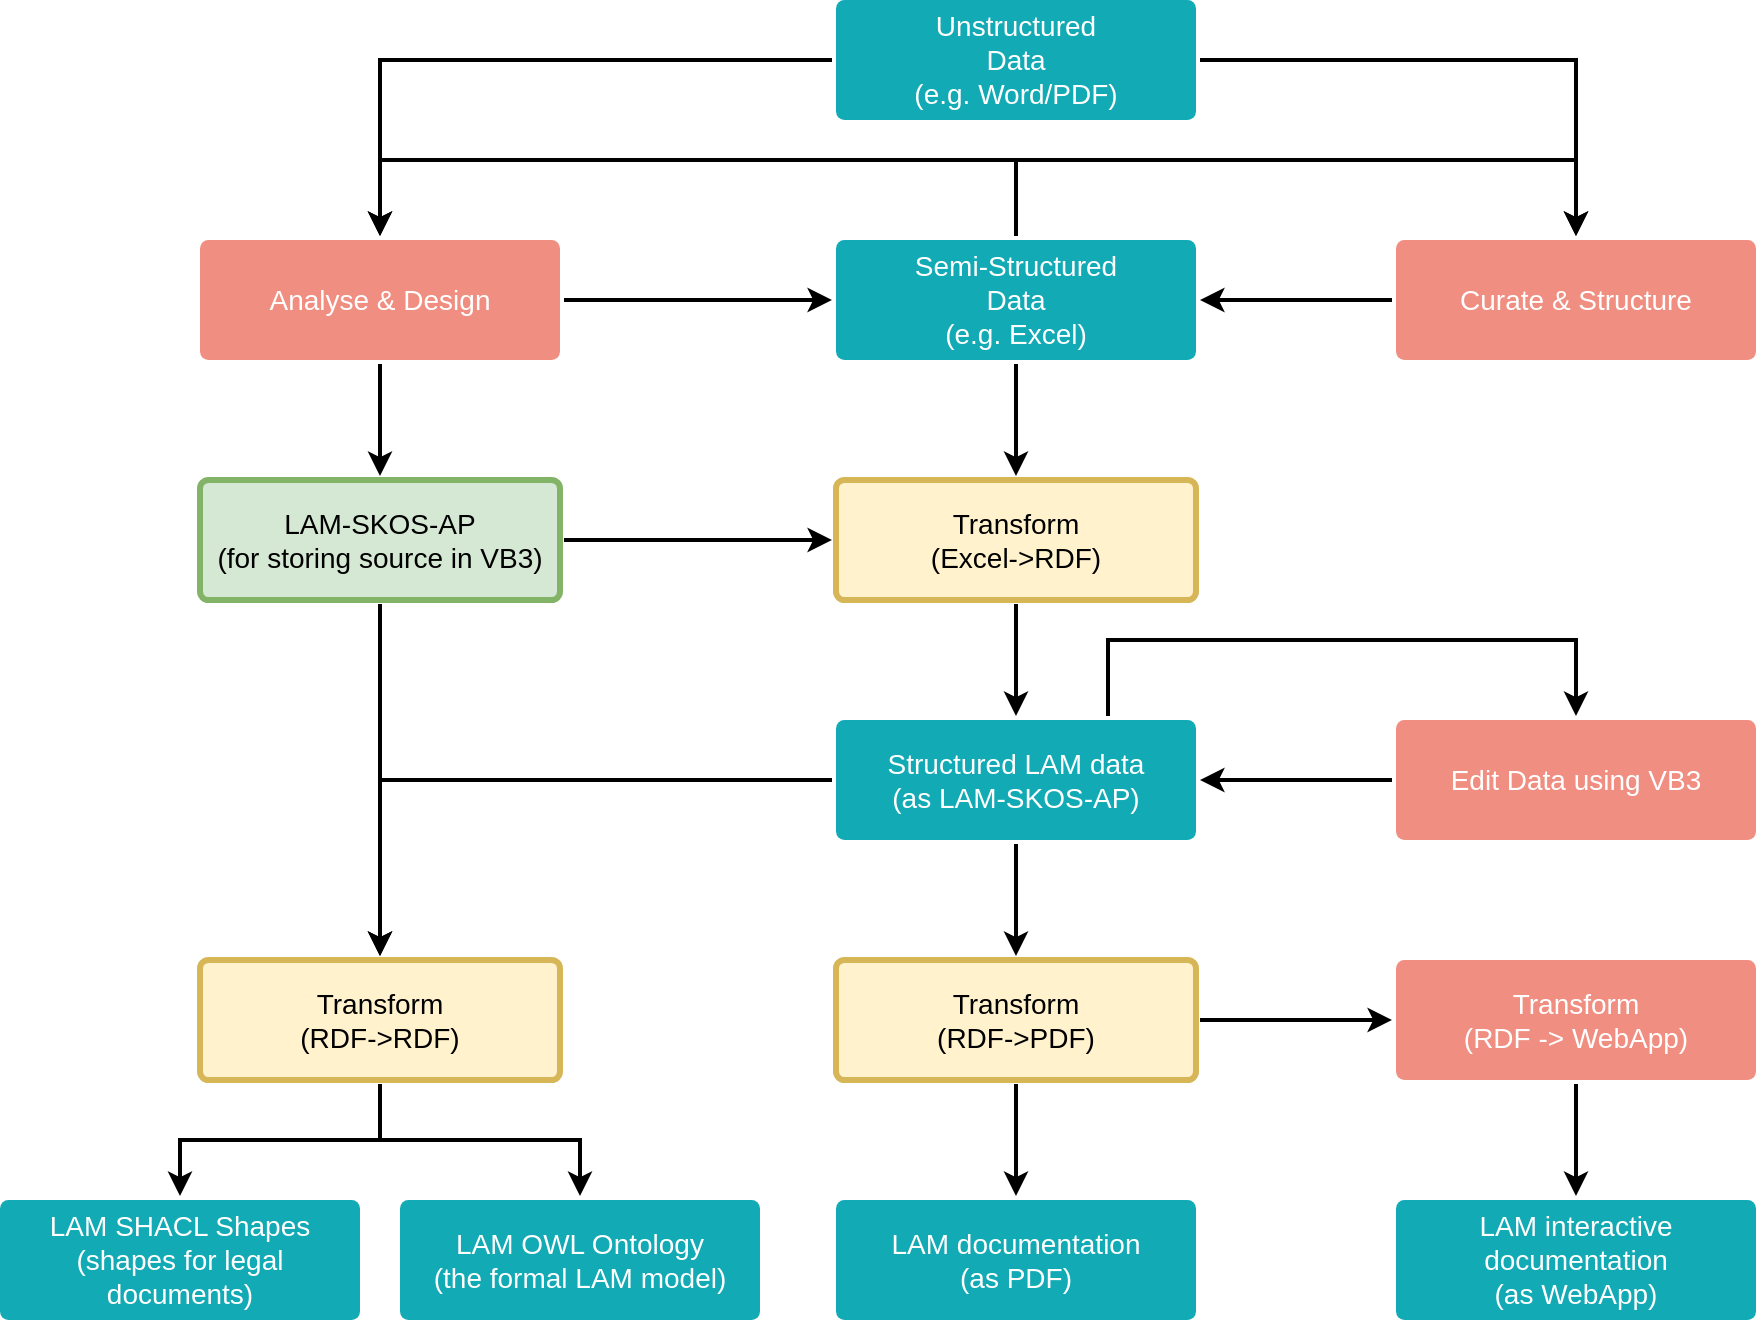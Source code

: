 <mxfile version="10.8.0" type="github"><diagram id="6a731a19-8d31-9384-78a2-239565b7b9f0" name="Page-1"><mxGraphModel dx="3957" dy="1650" grid="1" gridSize="10" guides="1" tooltips="1" connect="1" arrows="1" fold="1" page="1" pageScale="1" pageWidth="1169" pageHeight="827" background="#ffffff" math="0" shadow="0"><root><mxCell id="0"/><mxCell id="1" parent="0"/><mxCell id="1r4mj9Kz76uq7DzhCWRs-1791" style="edgeStyle=orthogonalEdgeStyle;rounded=0;orthogonalLoop=1;jettySize=auto;html=1;strokeWidth=2;exitX=0.5;exitY=0;exitDx=0;exitDy=0;entryX=0.5;entryY=0;entryDx=0;entryDy=0;" edge="1" parent="1" source="1r4mj9Kz76uq7DzhCWRs-1786" target="1r4mj9Kz76uq7DzhCWRs-1788"><mxGeometry relative="1" as="geometry"><mxPoint x="-202" y="120" as="targetPoint"/><Array as="points"><mxPoint x="-562" y="150"/><mxPoint x="-282" y="150"/></Array></mxGeometry></mxCell><mxCell id="1r4mj9Kz76uq7DzhCWRs-1793" style="edgeStyle=orthogonalEdgeStyle;rounded=0;orthogonalLoop=1;jettySize=auto;html=1;strokeWidth=2;exitX=0.5;exitY=1;exitDx=0;exitDy=0;entryX=0.5;entryY=0;entryDx=0;entryDy=0;" edge="1" parent="1" source="1r4mj9Kz76uq7DzhCWRs-1786" target="1r4mj9Kz76uq7DzhCWRs-1800"><mxGeometry relative="1" as="geometry"><mxPoint x="-262" y="330" as="targetPoint"/><Array as="points"/></mxGeometry></mxCell><mxCell id="1r4mj9Kz76uq7DzhCWRs-1796" style="edgeStyle=orthogonalEdgeStyle;rounded=0;orthogonalLoop=1;jettySize=auto;html=1;entryX=0.5;entryY=0;entryDx=0;entryDy=0;strokeWidth=2;" edge="1" parent="1" source="1r4mj9Kz76uq7DzhCWRs-1786" target="1r4mj9Kz76uq7DzhCWRs-1795"><mxGeometry relative="1" as="geometry"><Array as="points"><mxPoint x="-562" y="150"/><mxPoint x="-880" y="150"/></Array></mxGeometry></mxCell><mxCell id="1r4mj9Kz76uq7DzhCWRs-1786" value="&lt;span style=&quot;font-weight: normal&quot;&gt;Semi-Structured&lt;br&gt;Data&lt;br&gt;(e.g. Excel)&lt;/span&gt;&lt;br&gt;" style="rounded=1;whiteSpace=wrap;html=1;shadow=0;labelBackgroundColor=none;strokeColor=none;strokeWidth=3;fillColor=#12aab5;fontFamily=Helvetica;fontSize=14;fontColor=#FFFFFF;align=center;spacing=5;fontStyle=1;arcSize=7;perimeterSpacing=2;" vertex="1" parent="1"><mxGeometry x="-652" y="190" width="180" height="60" as="geometry"/></mxCell><mxCell id="1r4mj9Kz76uq7DzhCWRs-1789" style="edgeStyle=orthogonalEdgeStyle;rounded=0;orthogonalLoop=1;jettySize=auto;html=1;strokeWidth=2;exitX=1;exitY=0.5;exitDx=0;exitDy=0;entryX=0.5;entryY=0;entryDx=0;entryDy=0;" edge="1" parent="1" source="1r4mj9Kz76uq7DzhCWRs-1787" target="1r4mj9Kz76uq7DzhCWRs-1788"><mxGeometry relative="1" as="geometry"/></mxCell><mxCell id="1r4mj9Kz76uq7DzhCWRs-1797" style="edgeStyle=orthogonalEdgeStyle;rounded=0;orthogonalLoop=1;jettySize=auto;html=1;strokeWidth=2;" edge="1" parent="1" source="1r4mj9Kz76uq7DzhCWRs-1787" target="1r4mj9Kz76uq7DzhCWRs-1795"><mxGeometry relative="1" as="geometry"/></mxCell><mxCell id="1r4mj9Kz76uq7DzhCWRs-1787" value="&lt;span style=&quot;font-weight: normal&quot;&gt;Unstructured&lt;br&gt;Data&lt;br&gt;(e.g. Word/PDF)&lt;/span&gt;&lt;br&gt;" style="rounded=1;whiteSpace=wrap;html=1;shadow=0;labelBackgroundColor=none;strokeColor=none;strokeWidth=3;fillColor=#12aab5;fontFamily=Helvetica;fontSize=14;fontColor=#FFFFFF;align=center;spacing=5;fontStyle=1;arcSize=7;perimeterSpacing=2;" vertex="1" parent="1"><mxGeometry x="-652" y="70" width="180" height="60" as="geometry"/></mxCell><mxCell id="1r4mj9Kz76uq7DzhCWRs-1790" style="edgeStyle=orthogonalEdgeStyle;rounded=0;orthogonalLoop=1;jettySize=auto;html=1;entryX=1;entryY=0.5;entryDx=0;entryDy=0;strokeWidth=2;" edge="1" parent="1" source="1r4mj9Kz76uq7DzhCWRs-1788" target="1r4mj9Kz76uq7DzhCWRs-1786"><mxGeometry relative="1" as="geometry"/></mxCell><mxCell id="1r4mj9Kz76uq7DzhCWRs-1788" value="Curate &amp;amp; Structure" style="rounded=1;whiteSpace=wrap;html=1;shadow=0;labelBackgroundColor=none;strokeColor=none;strokeWidth=3;fillColor=#f08e81;fontFamily=Helvetica;fontSize=14;fontColor=#FFFFFF;align=center;spacing=5;fontStyle=0;arcSize=7;perimeterSpacing=2;" vertex="1" parent="1"><mxGeometry x="-372" y="190" width="180" height="60" as="geometry"/></mxCell><mxCell id="1r4mj9Kz76uq7DzhCWRs-1801" style="edgeStyle=orthogonalEdgeStyle;rounded=0;orthogonalLoop=1;jettySize=auto;html=1;entryX=0;entryY=0.5;entryDx=0;entryDy=0;strokeWidth=2;" edge="1" parent="1" source="1r4mj9Kz76uq7DzhCWRs-1792" target="1r4mj9Kz76uq7DzhCWRs-1800"><mxGeometry relative="1" as="geometry"/></mxCell><mxCell id="1r4mj9Kz76uq7DzhCWRs-1822" style="edgeStyle=orthogonalEdgeStyle;rounded=0;orthogonalLoop=1;jettySize=auto;html=1;strokeWidth=2;" edge="1" parent="1" source="1r4mj9Kz76uq7DzhCWRs-1792" target="1r4mj9Kz76uq7DzhCWRs-1818"><mxGeometry relative="1" as="geometry"/></mxCell><mxCell id="1r4mj9Kz76uq7DzhCWRs-1792" value="&lt;span style=&quot;font-weight: normal&quot;&gt;LAM-SKOS-AP&lt;br&gt;(for storing source in VB3)&lt;/span&gt;&lt;br&gt;" style="rounded=1;whiteSpace=wrap;html=1;shadow=0;labelBackgroundColor=none;strokeColor=#82b366;strokeWidth=3;fillColor=#d5e8d4;fontFamily=Helvetica;fontSize=14;align=center;spacing=5;fontStyle=1;arcSize=7;perimeterSpacing=2;" vertex="1" parent="1"><mxGeometry x="-970" y="310" width="180" height="60" as="geometry"/></mxCell><mxCell id="1r4mj9Kz76uq7DzhCWRs-1798" style="edgeStyle=orthogonalEdgeStyle;rounded=0;orthogonalLoop=1;jettySize=auto;html=1;strokeWidth=2;" edge="1" parent="1" source="1r4mj9Kz76uq7DzhCWRs-1795" target="1r4mj9Kz76uq7DzhCWRs-1786"><mxGeometry relative="1" as="geometry"/></mxCell><mxCell id="1r4mj9Kz76uq7DzhCWRs-1799" style="edgeStyle=orthogonalEdgeStyle;rounded=0;orthogonalLoop=1;jettySize=auto;html=1;strokeWidth=2;entryX=0.5;entryY=0;entryDx=0;entryDy=0;" edge="1" parent="1" source="1r4mj9Kz76uq7DzhCWRs-1795" target="1r4mj9Kz76uq7DzhCWRs-1792"><mxGeometry relative="1" as="geometry"><mxPoint x="-880" y="350" as="targetPoint"/></mxGeometry></mxCell><mxCell id="1r4mj9Kz76uq7DzhCWRs-1795" value="Analyse &amp;amp; Design" style="rounded=1;whiteSpace=wrap;html=1;shadow=0;labelBackgroundColor=none;strokeColor=none;strokeWidth=3;fillColor=#f08e81;fontFamily=Helvetica;fontSize=14;fontColor=#FFFFFF;align=center;spacing=5;fontStyle=0;arcSize=7;perimeterSpacing=2;" vertex="1" parent="1"><mxGeometry x="-970" y="190" width="180" height="60" as="geometry"/></mxCell><mxCell id="1r4mj9Kz76uq7DzhCWRs-1803" style="edgeStyle=orthogonalEdgeStyle;rounded=0;orthogonalLoop=1;jettySize=auto;html=1;strokeWidth=2;" edge="1" parent="1" source="1r4mj9Kz76uq7DzhCWRs-1800" target="1r4mj9Kz76uq7DzhCWRs-1802"><mxGeometry relative="1" as="geometry"/></mxCell><mxCell id="1r4mj9Kz76uq7DzhCWRs-1800" value="Transform&lt;br&gt;(Excel-&amp;gt;RDF)&lt;br&gt;" style="rounded=1;whiteSpace=wrap;html=1;shadow=0;labelBackgroundColor=none;strokeColor=#d6b656;strokeWidth=3;fillColor=#fff2cc;fontFamily=Helvetica;fontSize=14;align=center;spacing=5;fontStyle=0;arcSize=7;perimeterSpacing=2;" vertex="1" parent="1"><mxGeometry x="-652" y="310" width="180" height="60" as="geometry"/></mxCell><mxCell id="1r4mj9Kz76uq7DzhCWRs-1805" style="edgeStyle=orthogonalEdgeStyle;rounded=0;orthogonalLoop=1;jettySize=auto;html=1;entryX=0.5;entryY=0;entryDx=0;entryDy=0;strokeWidth=2;exitX=0.75;exitY=0;exitDx=0;exitDy=0;" edge="1" parent="1" source="1r4mj9Kz76uq7DzhCWRs-1802" target="1r4mj9Kz76uq7DzhCWRs-1804"><mxGeometry relative="1" as="geometry"><Array as="points"><mxPoint x="-516" y="390"/><mxPoint x="-282" y="390"/></Array></mxGeometry></mxCell><mxCell id="1r4mj9Kz76uq7DzhCWRs-1810" style="edgeStyle=orthogonalEdgeStyle;rounded=0;orthogonalLoop=1;jettySize=auto;html=1;strokeWidth=2;" edge="1" parent="1" source="1r4mj9Kz76uq7DzhCWRs-1802" target="1r4mj9Kz76uq7DzhCWRs-1809"><mxGeometry relative="1" as="geometry"/></mxCell><mxCell id="1r4mj9Kz76uq7DzhCWRs-1821" style="edgeStyle=orthogonalEdgeStyle;rounded=0;orthogonalLoop=1;jettySize=auto;html=1;strokeWidth=2;" edge="1" parent="1" source="1r4mj9Kz76uq7DzhCWRs-1802" target="1r4mj9Kz76uq7DzhCWRs-1818"><mxGeometry relative="1" as="geometry"/></mxCell><mxCell id="1r4mj9Kz76uq7DzhCWRs-1802" value="&lt;span style=&quot;font-weight: normal&quot;&gt;Structured LAM data&lt;br&gt;(as LAM-SKOS-AP)&lt;/span&gt;&lt;br&gt;" style="rounded=1;whiteSpace=wrap;html=1;shadow=0;labelBackgroundColor=none;strokeColor=none;strokeWidth=3;fillColor=#12aab5;fontFamily=Helvetica;fontSize=14;fontColor=#FFFFFF;align=center;spacing=5;fontStyle=1;arcSize=7;perimeterSpacing=2;" vertex="1" parent="1"><mxGeometry x="-652" y="430" width="180" height="60" as="geometry"/></mxCell><mxCell id="1r4mj9Kz76uq7DzhCWRs-1807" style="edgeStyle=orthogonalEdgeStyle;rounded=0;orthogonalLoop=1;jettySize=auto;html=1;strokeWidth=2;" edge="1" parent="1" source="1r4mj9Kz76uq7DzhCWRs-1804" target="1r4mj9Kz76uq7DzhCWRs-1802"><mxGeometry relative="1" as="geometry"/></mxCell><mxCell id="1r4mj9Kz76uq7DzhCWRs-1804" value="Edit Data using VB3" style="rounded=1;whiteSpace=wrap;html=1;shadow=0;labelBackgroundColor=none;strokeColor=none;strokeWidth=3;fillColor=#f08e81;fontFamily=Helvetica;fontSize=14;fontColor=#FFFFFF;align=center;spacing=5;fontStyle=0;arcSize=7;perimeterSpacing=2;" vertex="1" parent="1"><mxGeometry x="-372" y="430" width="180" height="60" as="geometry"/></mxCell><mxCell id="1r4mj9Kz76uq7DzhCWRs-1812" style="edgeStyle=orthogonalEdgeStyle;rounded=0;orthogonalLoop=1;jettySize=auto;html=1;strokeWidth=2;" edge="1" parent="1" source="1r4mj9Kz76uq7DzhCWRs-1809" target="1r4mj9Kz76uq7DzhCWRs-1811"><mxGeometry relative="1" as="geometry"/></mxCell><mxCell id="1r4mj9Kz76uq7DzhCWRs-1817" style="edgeStyle=orthogonalEdgeStyle;rounded=0;orthogonalLoop=1;jettySize=auto;html=1;strokeWidth=2;" edge="1" parent="1" source="1r4mj9Kz76uq7DzhCWRs-1809" target="1r4mj9Kz76uq7DzhCWRs-1815"><mxGeometry relative="1" as="geometry"/></mxCell><mxCell id="1r4mj9Kz76uq7DzhCWRs-1809" value="Transform&lt;br&gt;(RDF-&amp;gt;PDF)&lt;br&gt;" style="rounded=1;whiteSpace=wrap;html=1;shadow=0;labelBackgroundColor=none;strokeColor=#d6b656;strokeWidth=3;fillColor=#fff2cc;fontFamily=Helvetica;fontSize=14;align=center;spacing=5;fontStyle=0;arcSize=7;perimeterSpacing=2;" vertex="1" parent="1"><mxGeometry x="-652" y="550" width="180" height="60" as="geometry"/></mxCell><mxCell id="1r4mj9Kz76uq7DzhCWRs-1811" value="&lt;span style=&quot;font-weight: normal&quot;&gt;LAM documentation&lt;br&gt;(as PDF)&lt;/span&gt;&lt;br&gt;" style="rounded=1;whiteSpace=wrap;html=1;shadow=0;labelBackgroundColor=none;strokeColor=none;strokeWidth=3;fillColor=#12aab5;fontFamily=Helvetica;fontSize=14;fontColor=#FFFFFF;align=center;spacing=5;fontStyle=1;arcSize=7;perimeterSpacing=2;" vertex="1" parent="1"><mxGeometry x="-652" y="670" width="180" height="60" as="geometry"/></mxCell><mxCell id="1r4mj9Kz76uq7DzhCWRs-1813" value="&lt;span style=&quot;font-weight: normal&quot;&gt;LAM interactive documentation&lt;br&gt;(as WebApp)&lt;/span&gt;&lt;br&gt;" style="rounded=1;whiteSpace=wrap;html=1;shadow=0;labelBackgroundColor=none;strokeColor=none;strokeWidth=3;fillColor=#12aab5;fontFamily=Helvetica;fontSize=14;fontColor=#FFFFFF;align=center;spacing=5;fontStyle=1;arcSize=7;perimeterSpacing=2;" vertex="1" parent="1"><mxGeometry x="-372" y="670" width="180" height="60" as="geometry"/></mxCell><mxCell id="1r4mj9Kz76uq7DzhCWRs-1816" style="edgeStyle=orthogonalEdgeStyle;rounded=0;orthogonalLoop=1;jettySize=auto;html=1;entryX=0.5;entryY=0;entryDx=0;entryDy=0;strokeWidth=2;" edge="1" parent="1" source="1r4mj9Kz76uq7DzhCWRs-1815" target="1r4mj9Kz76uq7DzhCWRs-1813"><mxGeometry relative="1" as="geometry"/></mxCell><mxCell id="1r4mj9Kz76uq7DzhCWRs-1815" value="Transform &lt;br&gt;(RDF -&amp;gt; WebApp)" style="rounded=1;whiteSpace=wrap;html=1;shadow=0;labelBackgroundColor=none;strokeColor=none;strokeWidth=3;fillColor=#f08e81;fontFamily=Helvetica;fontSize=14;fontColor=#FFFFFF;align=center;spacing=5;fontStyle=0;arcSize=7;perimeterSpacing=2;" vertex="1" parent="1"><mxGeometry x="-372" y="550" width="180" height="60" as="geometry"/></mxCell><mxCell id="1r4mj9Kz76uq7DzhCWRs-1825" style="edgeStyle=orthogonalEdgeStyle;rounded=0;orthogonalLoop=1;jettySize=auto;html=1;strokeWidth=2;" edge="1" parent="1" source="1r4mj9Kz76uq7DzhCWRs-1818" target="1r4mj9Kz76uq7DzhCWRs-1823"><mxGeometry relative="1" as="geometry"/></mxCell><mxCell id="1r4mj9Kz76uq7DzhCWRs-1826" style="edgeStyle=orthogonalEdgeStyle;rounded=0;orthogonalLoop=1;jettySize=auto;html=1;strokeWidth=2;" edge="1" parent="1" source="1r4mj9Kz76uq7DzhCWRs-1818" target="1r4mj9Kz76uq7DzhCWRs-1824"><mxGeometry relative="1" as="geometry"/></mxCell><mxCell id="1r4mj9Kz76uq7DzhCWRs-1818" value="Transform&lt;br&gt;(RDF-&amp;gt;RDF)&lt;br&gt;" style="rounded=1;whiteSpace=wrap;html=1;shadow=0;labelBackgroundColor=none;strokeColor=#d6b656;strokeWidth=3;fillColor=#fff2cc;fontFamily=Helvetica;fontSize=14;align=center;spacing=5;fontStyle=0;arcSize=7;perimeterSpacing=2;" vertex="1" parent="1"><mxGeometry x="-970" y="550" width="180" height="60" as="geometry"/></mxCell><mxCell id="1r4mj9Kz76uq7DzhCWRs-1823" value="&lt;span style=&quot;font-weight: normal&quot;&gt;LAM SHACL Shapes&lt;br&gt;(shapes for legal documents)&lt;/span&gt;&lt;br&gt;" style="rounded=1;whiteSpace=wrap;html=1;shadow=0;labelBackgroundColor=none;strokeColor=none;strokeWidth=3;fillColor=#12aab5;fontFamily=Helvetica;fontSize=14;fontColor=#FFFFFF;align=center;spacing=5;fontStyle=1;arcSize=7;perimeterSpacing=2;" vertex="1" parent="1"><mxGeometry x="-1070" y="670" width="180" height="60" as="geometry"/></mxCell><mxCell id="1r4mj9Kz76uq7DzhCWRs-1824" value="&lt;span style=&quot;font-weight: normal&quot;&gt;LAM OWL Ontology&lt;br&gt;(the formal LAM model)&lt;/span&gt;&lt;br&gt;" style="rounded=1;whiteSpace=wrap;html=1;shadow=0;labelBackgroundColor=none;strokeColor=none;strokeWidth=3;fillColor=#12aab5;fontFamily=Helvetica;fontSize=14;fontColor=#FFFFFF;align=center;spacing=5;fontStyle=1;arcSize=7;perimeterSpacing=2;" vertex="1" parent="1"><mxGeometry x="-870" y="670" width="180" height="60" as="geometry"/></mxCell></root></mxGraphModel></diagram></mxfile>